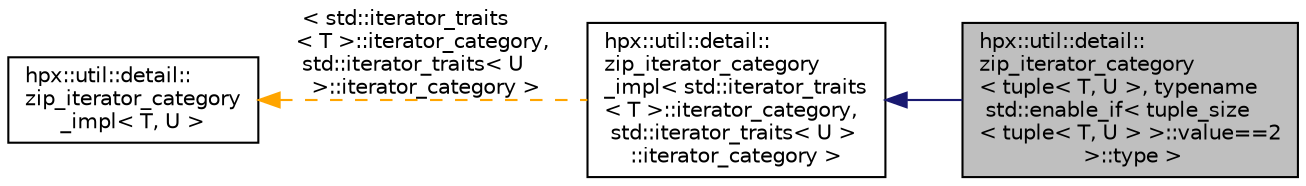 digraph "hpx::util::detail::zip_iterator_category&lt; tuple&lt; T, U &gt;, typename std::enable_if&lt; tuple_size&lt; tuple&lt; T, U &gt; &gt;::value==2 &gt;::type &gt;"
{
  edge [fontname="Helvetica",fontsize="10",labelfontname="Helvetica",labelfontsize="10"];
  node [fontname="Helvetica",fontsize="10",shape=record];
  rankdir="LR";
  Node0 [label="hpx::util::detail::\lzip_iterator_category\l\< tuple\< T, U \>, typename\l std::enable_if\< tuple_size\l\< tuple\< T, U \> \>::value==2\l \>::type \>",height=0.2,width=0.4,color="black", fillcolor="grey75", style="filled", fontcolor="black"];
  Node1 -> Node0 [dir="back",color="midnightblue",fontsize="10",style="solid",fontname="Helvetica"];
  Node1 [label="hpx::util::detail::\lzip_iterator_category\l_impl\< std::iterator_traits\l\< T \>::iterator_category,\l std::iterator_traits\< U \>\l::iterator_category \>",height=0.2,width=0.4,color="black", fillcolor="white", style="filled",URL="$dd/d1e/structhpx_1_1util_1_1detail_1_1zip__iterator__category__impl.html"];
  Node2 -> Node1 [dir="back",color="orange",fontsize="10",style="dashed",label=" \< std::iterator_traits\l\< T \>::iterator_category,\l std::iterator_traits\< U\l \>::iterator_category \>" ,fontname="Helvetica"];
  Node2 [label="hpx::util::detail::\lzip_iterator_category\l_impl\< T, U \>",height=0.2,width=0.4,color="black", fillcolor="white", style="filled",URL="$dd/d1e/structhpx_1_1util_1_1detail_1_1zip__iterator__category__impl.html"];
}
